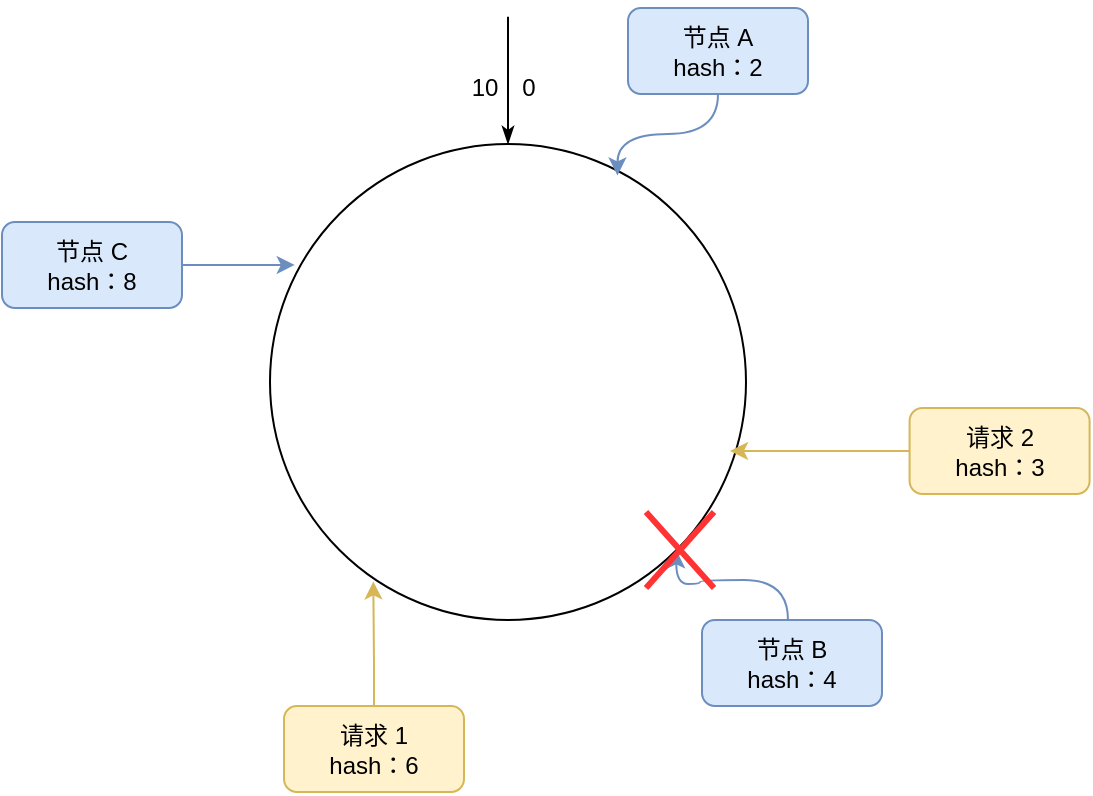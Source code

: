 <mxfile version="24.7.16">
  <diagram name="第 1 页" id="CX8cpyjUGdPXoAbcLXmA">
    <mxGraphModel dx="1050" dy="522" grid="0" gridSize="10" guides="1" tooltips="1" connect="1" arrows="1" fold="1" page="1" pageScale="1" pageWidth="827" pageHeight="1169" background="none" math="0" shadow="0">
      <root>
        <mxCell id="0" />
        <mxCell id="1" parent="0" />
        <mxCell id="M4atq5LiG9OiCV3T2xGe-1" style="edgeStyle=orthogonalEdgeStyle;rounded=0;orthogonalLoop=1;jettySize=auto;html=1;startArrow=classicThin;startFill=1;endArrow=none;endFill=0;" edge="1" parent="1" source="nI9pmFCx_meQ-iWq6jno-1">
          <mxGeometry relative="1" as="geometry">
            <mxPoint x="345" y="22.4" as="targetPoint" />
          </mxGeometry>
        </mxCell>
        <mxCell id="nI9pmFCx_meQ-iWq6jno-1" value="" style="ellipse;whiteSpace=wrap;html=1;aspect=fixed;" parent="1" vertex="1">
          <mxGeometry x="226" y="86" width="238" height="238" as="geometry" />
        </mxCell>
        <mxCell id="M4atq5LiG9OiCV3T2xGe-2" value="0" style="text;html=1;align=center;verticalAlign=middle;resizable=0;points=[];autosize=1;strokeColor=none;fillColor=none;" vertex="1" parent="1">
          <mxGeometry x="342" y="45" width="25" height="26" as="geometry" />
        </mxCell>
        <mxCell id="M4atq5LiG9OiCV3T2xGe-3" value="10" style="text;html=1;align=center;verticalAlign=middle;resizable=0;points=[];autosize=1;strokeColor=none;fillColor=none;" vertex="1" parent="1">
          <mxGeometry x="317" y="45" width="31" height="26" as="geometry" />
        </mxCell>
        <mxCell id="M4atq5LiG9OiCV3T2xGe-4" value="节点 A&lt;div&gt;hash：2&lt;/div&gt;" style="rounded=1;whiteSpace=wrap;html=1;fillColor=#dae8fc;strokeColor=#6c8ebf;" vertex="1" parent="1">
          <mxGeometry x="405" y="18" width="90" height="43" as="geometry" />
        </mxCell>
        <mxCell id="M4atq5LiG9OiCV3T2xGe-6" style="edgeStyle=orthogonalEdgeStyle;rounded=0;orthogonalLoop=1;jettySize=auto;html=1;entryX=0.73;entryY=0.066;entryDx=0;entryDy=0;entryPerimeter=0;curved=1;fillColor=#dae8fc;strokeColor=#6c8ebf;" edge="1" parent="1" source="M4atq5LiG9OiCV3T2xGe-4" target="nI9pmFCx_meQ-iWq6jno-1">
          <mxGeometry relative="1" as="geometry" />
        </mxCell>
        <mxCell id="M4atq5LiG9OiCV3T2xGe-7" value="节点 B&lt;div&gt;hash：4&lt;/div&gt;" style="rounded=1;whiteSpace=wrap;html=1;fillColor=#dae8fc;strokeColor=#6c8ebf;" vertex="1" parent="1">
          <mxGeometry x="442" y="324" width="90" height="43" as="geometry" />
        </mxCell>
        <mxCell id="M4atq5LiG9OiCV3T2xGe-9" style="edgeStyle=orthogonalEdgeStyle;rounded=0;orthogonalLoop=1;jettySize=auto;html=1;entryX=1;entryY=1;entryDx=0;entryDy=0;curved=1;fillColor=#dae8fc;strokeColor=#6c8ebf;" edge="1" parent="1" source="M4atq5LiG9OiCV3T2xGe-7" target="nI9pmFCx_meQ-iWq6jno-1">
          <mxGeometry relative="1" as="geometry">
            <Array as="points">
              <mxPoint x="485" y="304" />
              <mxPoint x="441" y="304" />
              <mxPoint x="441" y="306" />
              <mxPoint x="429" y="306" />
            </Array>
          </mxGeometry>
        </mxCell>
        <mxCell id="M4atq5LiG9OiCV3T2xGe-10" value="节点 C&lt;div&gt;hash：8&lt;/div&gt;" style="rounded=1;whiteSpace=wrap;html=1;fillColor=#dae8fc;strokeColor=#6c8ebf;" vertex="1" parent="1">
          <mxGeometry x="92" y="125" width="90" height="43" as="geometry" />
        </mxCell>
        <mxCell id="M4atq5LiG9OiCV3T2xGe-11" style="edgeStyle=orthogonalEdgeStyle;rounded=0;orthogonalLoop=1;jettySize=auto;html=1;entryX=0.052;entryY=0.254;entryDx=0;entryDy=0;entryPerimeter=0;fillColor=#dae8fc;strokeColor=#6c8ebf;" edge="1" parent="1" source="M4atq5LiG9OiCV3T2xGe-10" target="nI9pmFCx_meQ-iWq6jno-1">
          <mxGeometry relative="1" as="geometry" />
        </mxCell>
        <mxCell id="M4atq5LiG9OiCV3T2xGe-12" value="&lt;div&gt;请求 1&lt;/div&gt;&lt;div&gt;hash：6&lt;/div&gt;" style="rounded=1;whiteSpace=wrap;html=1;fillColor=#fff2cc;strokeColor=#d6b656;" vertex="1" parent="1">
          <mxGeometry x="233" y="367" width="90" height="43" as="geometry" />
        </mxCell>
        <mxCell id="M4atq5LiG9OiCV3T2xGe-13" style="edgeStyle=orthogonalEdgeStyle;rounded=0;orthogonalLoop=1;jettySize=auto;html=1;entryX=0.217;entryY=0.919;entryDx=0;entryDy=0;entryPerimeter=0;fillColor=#fff2cc;strokeColor=#d6b656;" edge="1" parent="1" source="M4atq5LiG9OiCV3T2xGe-12" target="nI9pmFCx_meQ-iWq6jno-1">
          <mxGeometry relative="1" as="geometry" />
        </mxCell>
        <mxCell id="M4atq5LiG9OiCV3T2xGe-14" value="" style="shape=umlDestroy;whiteSpace=wrap;html=1;strokeWidth=3;targetShapes=umlLifeline;fillColor=#f8cecc;strokeColor=#FF3333;" vertex="1" parent="1">
          <mxGeometry x="414" y="270" width="34" height="38" as="geometry" />
        </mxCell>
        <mxCell id="M4atq5LiG9OiCV3T2xGe-17" style="edgeStyle=orthogonalEdgeStyle;rounded=0;orthogonalLoop=1;jettySize=auto;html=1;fillColor=#fff2cc;strokeColor=#d6b656;" edge="1" parent="1" source="M4atq5LiG9OiCV3T2xGe-16">
          <mxGeometry relative="1" as="geometry">
            <mxPoint x="456.0" y="239.5" as="targetPoint" />
          </mxGeometry>
        </mxCell>
        <mxCell id="M4atq5LiG9OiCV3T2xGe-16" value="&lt;div&gt;请求 2&lt;/div&gt;&lt;div&gt;hash：3&lt;/div&gt;" style="rounded=1;whiteSpace=wrap;html=1;fillColor=#fff2cc;strokeColor=#d6b656;" vertex="1" parent="1">
          <mxGeometry x="545.8" y="218" width="90" height="43" as="geometry" />
        </mxCell>
      </root>
    </mxGraphModel>
  </diagram>
</mxfile>
